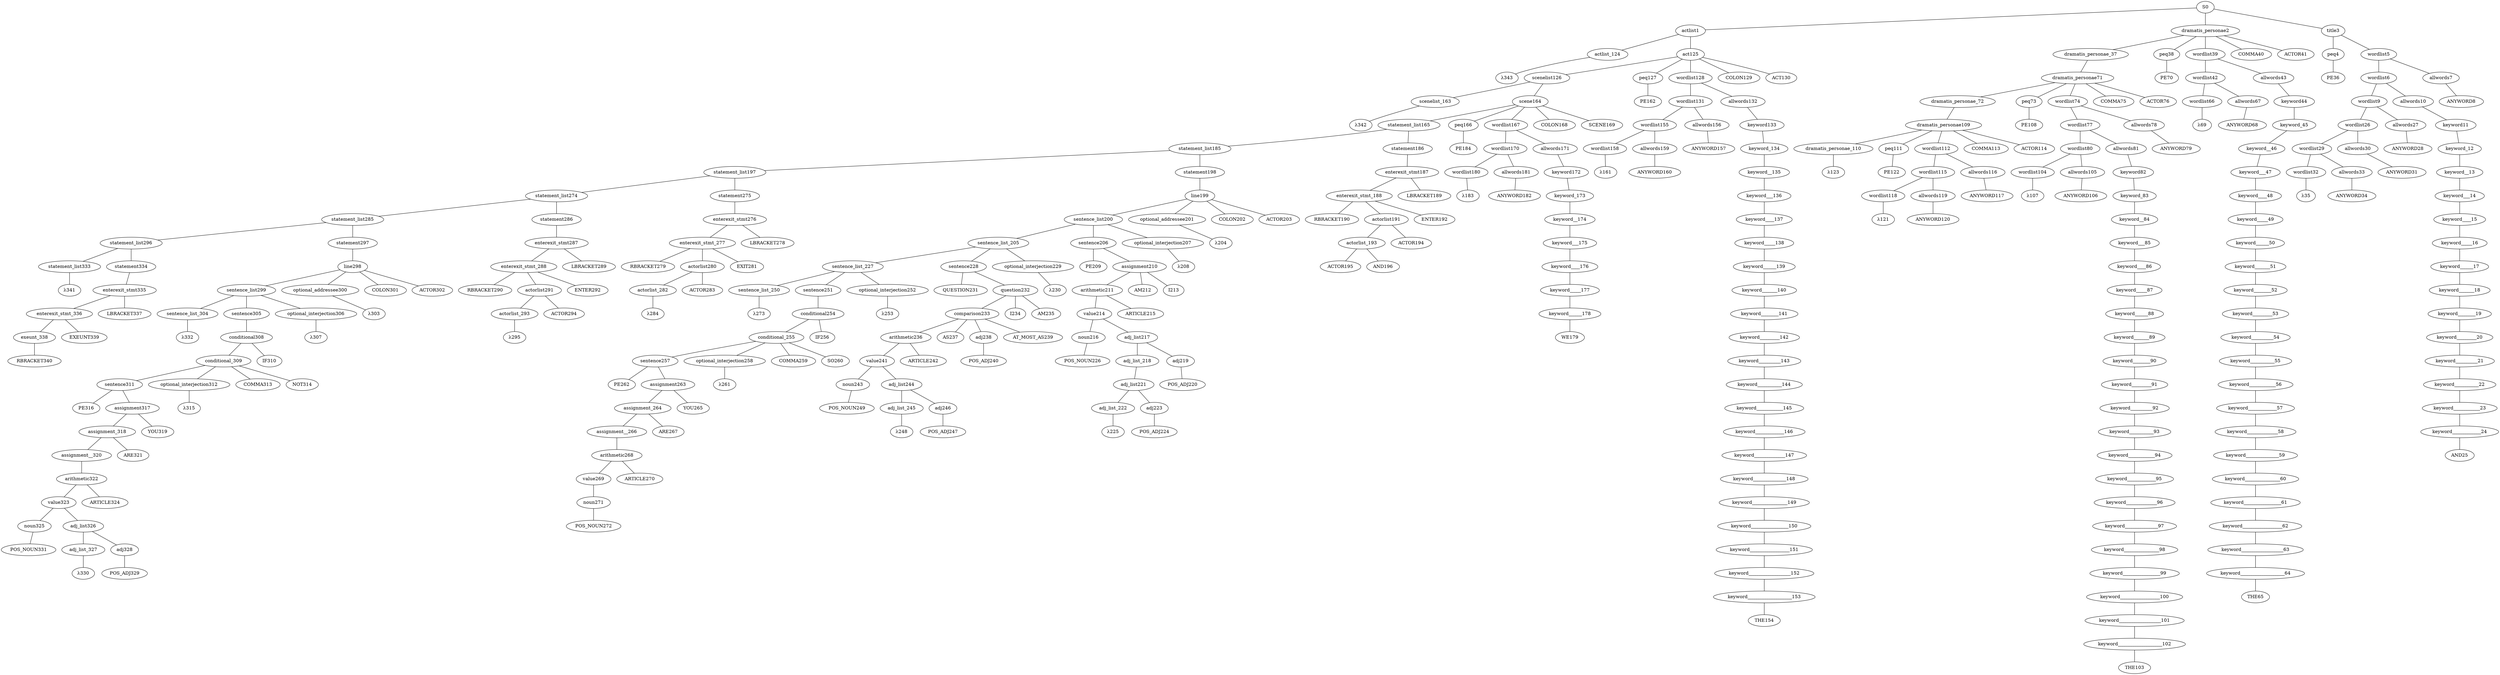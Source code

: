 strict graph {
	S0 -- actlist1
	S0 -- dramatis_personae2
	S0 -- title3

	title3 -- peq4
	title3 -- wordlist5

	wordlist5 -- wordlist6
	wordlist5 -- allwords7

	allwords7 -- ANYWORD8


	wordlist6 -- wordlist9
	wordlist6 -- allwords10

	allwords10 -- keyword11

	keyword11 -- keyword_12

	keyword_12 -- keyword__13

	keyword__13 -- keyword___14

	keyword___14 -- keyword____15

	keyword____15 -- keyword_____16

	keyword_____16 -- keyword______17

	keyword______17 -- keyword_______18

	keyword_______18 -- keyword________19

	keyword________19 -- keyword_________20

	keyword_________20 -- keyword__________21

	keyword__________21 -- keyword___________22

	keyword___________22 -- keyword____________23

	keyword____________23 -- keyword_____________24

	keyword_____________24 -- AND25


	wordlist9 -- wordlist26
	wordlist9 -- allwords27

	allwords27 -- ANYWORD28


	wordlist26 -- wordlist29
	wordlist26 -- allwords30

	allwords30 -- ANYWORD31


	wordlist29 -- wordlist32
	wordlist29 -- allwords33

	allwords33 -- ANYWORD34


	wordlist32 -- λ35

	peq4 -- PE36


	dramatis_personae2 -- dramatis_personae_37
	dramatis_personae2 -- peq38
	dramatis_personae2 -- wordlist39
	dramatis_personae2 -- COMMA40
	dramatis_personae2 -- ACTOR41



	wordlist39 -- wordlist42
	wordlist39 -- allwords43

	allwords43 -- keyword44

	keyword44 -- keyword_45

	keyword_45 -- keyword__46

	keyword__46 -- keyword___47

	keyword___47 -- keyword____48

	keyword____48 -- keyword_____49

	keyword_____49 -- keyword______50

	keyword______50 -- keyword_______51

	keyword_______51 -- keyword________52

	keyword________52 -- keyword_________53

	keyword_________53 -- keyword__________54

	keyword__________54 -- keyword___________55

	keyword___________55 -- keyword____________56

	keyword____________56 -- keyword_____________57

	keyword_____________57 -- keyword______________58

	keyword______________58 -- keyword_______________59

	keyword_______________59 -- keyword________________60

	keyword________________60 -- keyword_________________61

	keyword_________________61 -- keyword__________________62

	keyword__________________62 -- keyword___________________63

	keyword___________________63 -- keyword____________________64

	keyword____________________64 -- THE65


	wordlist42 -- wordlist66
	wordlist42 -- allwords67

	allwords67 -- ANYWORD68


	wordlist66 -- λ69

	peq38 -- PE70


	dramatis_personae_37 -- dramatis_personae71

	dramatis_personae71 -- dramatis_personae_72
	dramatis_personae71 -- peq73
	dramatis_personae71 -- wordlist74
	dramatis_personae71 -- COMMA75
	dramatis_personae71 -- ACTOR76



	wordlist74 -- wordlist77
	wordlist74 -- allwords78

	allwords78 -- ANYWORD79


	wordlist77 -- wordlist80
	wordlist77 -- allwords81

	allwords81 -- keyword82

	keyword82 -- keyword_83

	keyword_83 -- keyword__84

	keyword__84 -- keyword___85

	keyword___85 -- keyword____86

	keyword____86 -- keyword_____87

	keyword_____87 -- keyword______88

	keyword______88 -- keyword_______89

	keyword_______89 -- keyword________90

	keyword________90 -- keyword_________91

	keyword_________91 -- keyword__________92

	keyword__________92 -- keyword___________93

	keyword___________93 -- keyword____________94

	keyword____________94 -- keyword_____________95

	keyword_____________95 -- keyword______________96

	keyword______________96 -- keyword_______________97

	keyword_______________97 -- keyword________________98

	keyword________________98 -- keyword_________________99

	keyword_________________99 -- keyword__________________100

	keyword__________________100 -- keyword___________________101

	keyword___________________101 -- keyword____________________102

	keyword____________________102 -- THE103


	wordlist80 -- wordlist104
	wordlist80 -- allwords105

	allwords105 -- ANYWORD106


	wordlist104 -- λ107

	peq73 -- PE108


	dramatis_personae_72 -- dramatis_personae109

	dramatis_personae109 -- dramatis_personae_110
	dramatis_personae109 -- peq111
	dramatis_personae109 -- wordlist112
	dramatis_personae109 -- COMMA113
	dramatis_personae109 -- ACTOR114



	wordlist112 -- wordlist115
	wordlist112 -- allwords116

	allwords116 -- ANYWORD117


	wordlist115 -- wordlist118
	wordlist115 -- allwords119

	allwords119 -- ANYWORD120


	wordlist118 -- λ121

	peq111 -- PE122


	dramatis_personae_110 -- λ123

	actlist1 -- actlist_124
	actlist1 -- act125

	act125 -- scenelist126
	act125 -- peq127
	act125 -- wordlist128
	act125 -- COLON129
	act125 -- ACT130



	wordlist128 -- wordlist131
	wordlist128 -- allwords132

	allwords132 -- keyword133

	keyword133 -- keyword_134

	keyword_134 -- keyword__135

	keyword__135 -- keyword___136

	keyword___136 -- keyword____137

	keyword____137 -- keyword_____138

	keyword_____138 -- keyword______139

	keyword______139 -- keyword_______140

	keyword_______140 -- keyword________141

	keyword________141 -- keyword_________142

	keyword_________142 -- keyword__________143

	keyword__________143 -- keyword___________144

	keyword___________144 -- keyword____________145

	keyword____________145 -- keyword_____________146

	keyword_____________146 -- keyword______________147

	keyword______________147 -- keyword_______________148

	keyword_______________148 -- keyword________________149

	keyword________________149 -- keyword_________________150

	keyword_________________150 -- keyword__________________151

	keyword__________________151 -- keyword___________________152

	keyword___________________152 -- keyword____________________153

	keyword____________________153 -- THE154


	wordlist131 -- wordlist155
	wordlist131 -- allwords156

	allwords156 -- ANYWORD157


	wordlist155 -- wordlist158
	wordlist155 -- allwords159

	allwords159 -- ANYWORD160


	wordlist158 -- λ161

	peq127 -- PE162


	scenelist126 -- scenelist_163
	scenelist126 -- scene164

	scene164 -- statement_list165
	scene164 -- peq166
	scene164 -- wordlist167
	scene164 -- COLON168
	scene164 -- SCENE169



	wordlist167 -- wordlist170
	wordlist167 -- allwords171

	allwords171 -- keyword172

	keyword172 -- keyword_173

	keyword_173 -- keyword__174

	keyword__174 -- keyword___175

	keyword___175 -- keyword____176

	keyword____176 -- keyword_____177

	keyword_____177 -- keyword______178

	keyword______178 -- WE179


	wordlist170 -- wordlist180
	wordlist170 -- allwords181

	allwords181 -- ANYWORD182


	wordlist180 -- λ183

	peq166 -- PE184


	statement_list165 -- statement_list185
	statement_list165 -- statement186

	statement186 -- enterexit_stmt187

	enterexit_stmt187 -- enterexit_stmt_188
	enterexit_stmt187 -- LBRACKET189


	enterexit_stmt_188 -- RBRACKET190
	enterexit_stmt_188 -- actorlist191
	enterexit_stmt_188 -- ENTER192


	actorlist191 -- actorlist_193
	actorlist191 -- ACTOR194


	actorlist_193 -- ACTOR195
	actorlist_193 -- AND196




	statement_list185 -- statement_list197
	statement_list185 -- statement198

	statement198 -- line199

	line199 -- sentence_list200
	line199 -- optional_addressee201
	line199 -- COLON202
	line199 -- ACTOR203



	optional_addressee201 -- λ204

	sentence_list200 -- sentence_list_205
	sentence_list200 -- sentence206
	sentence_list200 -- optional_interjection207

	optional_interjection207 -- λ208

	sentence206 -- PE209
	sentence206 -- assignment210

	assignment210 -- arithmetic211
	assignment210 -- AM212
	assignment210 -- I213



	arithmetic211 -- value214
	arithmetic211 -- ARTICLE215


	value214 -- noun216
	value214 -- adj_list217

	adj_list217 -- adj_list_218
	adj_list217 -- adj219

	adj219 -- POS_ADJ220


	adj_list_218 -- adj_list221

	adj_list221 -- adj_list_222
	adj_list221 -- adj223

	adj223 -- POS_ADJ224


	adj_list_222 -- λ225

	noun216 -- POS_NOUN226



	sentence_list_205 -- sentence_list_227
	sentence_list_205 -- sentence228
	sentence_list_205 -- optional_interjection229

	optional_interjection229 -- λ230

	sentence228 -- QUESTION231
	sentence228 -- question232

	question232 -- comparison233
	question232 -- I234
	question232 -- AM235



	comparison233 -- arithmetic236
	comparison233 -- AS237
	comparison233 -- adj238
	comparison233 -- AT_MOST_AS239


	adj238 -- POS_ADJ240



	arithmetic236 -- value241
	arithmetic236 -- ARTICLE242


	value241 -- noun243
	value241 -- adj_list244

	adj_list244 -- adj_list_245
	adj_list244 -- adj246

	adj246 -- POS_ADJ247


	adj_list_245 -- λ248

	noun243 -- POS_NOUN249



	sentence_list_227 -- sentence_list_250
	sentence_list_227 -- sentence251
	sentence_list_227 -- optional_interjection252

	optional_interjection252 -- λ253

	sentence251 -- conditional254

	conditional254 -- conditional_255
	conditional254 -- IF256


	conditional_255 -- sentence257
	conditional_255 -- optional_interjection258
	conditional_255 -- COMMA259
	conditional_255 -- SO260



	optional_interjection258 -- λ261

	sentence257 -- PE262
	sentence257 -- assignment263

	assignment263 -- assignment_264
	assignment263 -- YOU265


	assignment_264 -- assignment__266
	assignment_264 -- ARE267


	assignment__266 -- arithmetic268

	arithmetic268 -- value269
	arithmetic268 -- ARTICLE270


	value269 -- noun271

	noun271 -- POS_NOUN272



	sentence_list_250 -- λ273

	statement_list197 -- statement_list274
	statement_list197 -- statement275

	statement275 -- enterexit_stmt276

	enterexit_stmt276 -- enterexit_stmt_277
	enterexit_stmt276 -- LBRACKET278


	enterexit_stmt_277 -- RBRACKET279
	enterexit_stmt_277 -- actorlist280
	enterexit_stmt_277 -- EXIT281


	actorlist280 -- actorlist_282
	actorlist280 -- ACTOR283


	actorlist_282 -- λ284


	statement_list274 -- statement_list285
	statement_list274 -- statement286

	statement286 -- enterexit_stmt287

	enterexit_stmt287 -- enterexit_stmt_288
	enterexit_stmt287 -- LBRACKET289


	enterexit_stmt_288 -- RBRACKET290
	enterexit_stmt_288 -- actorlist291
	enterexit_stmt_288 -- ENTER292


	actorlist291 -- actorlist_293
	actorlist291 -- ACTOR294


	actorlist_293 -- λ295


	statement_list285 -- statement_list296
	statement_list285 -- statement297

	statement297 -- line298

	line298 -- sentence_list299
	line298 -- optional_addressee300
	line298 -- COLON301
	line298 -- ACTOR302



	optional_addressee300 -- λ303

	sentence_list299 -- sentence_list_304
	sentence_list299 -- sentence305
	sentence_list299 -- optional_interjection306

	optional_interjection306 -- λ307

	sentence305 -- conditional308

	conditional308 -- conditional_309
	conditional308 -- IF310


	conditional_309 -- sentence311
	conditional_309 -- optional_interjection312
	conditional_309 -- COMMA313
	conditional_309 -- NOT314



	optional_interjection312 -- λ315

	sentence311 -- PE316
	sentence311 -- assignment317

	assignment317 -- assignment_318
	assignment317 -- YOU319


	assignment_318 -- assignment__320
	assignment_318 -- ARE321


	assignment__320 -- arithmetic322

	arithmetic322 -- value323
	arithmetic322 -- ARTICLE324


	value323 -- noun325
	value323 -- adj_list326

	adj_list326 -- adj_list_327
	adj_list326 -- adj328

	adj328 -- POS_ADJ329


	adj_list_327 -- λ330

	noun325 -- POS_NOUN331



	sentence_list_304 -- λ332

	statement_list296 -- statement_list333
	statement_list296 -- statement334

	statement334 -- enterexit_stmt335

	enterexit_stmt335 -- enterexit_stmt_336
	enterexit_stmt335 -- LBRACKET337


	enterexit_stmt_336 -- exeunt_338
	enterexit_stmt_336 -- EXEUNT339


	exeunt_338 -- RBRACKET340


	statement_list333 -- λ341

	scenelist_163 -- λ342

	actlist_124 -- λ343


}